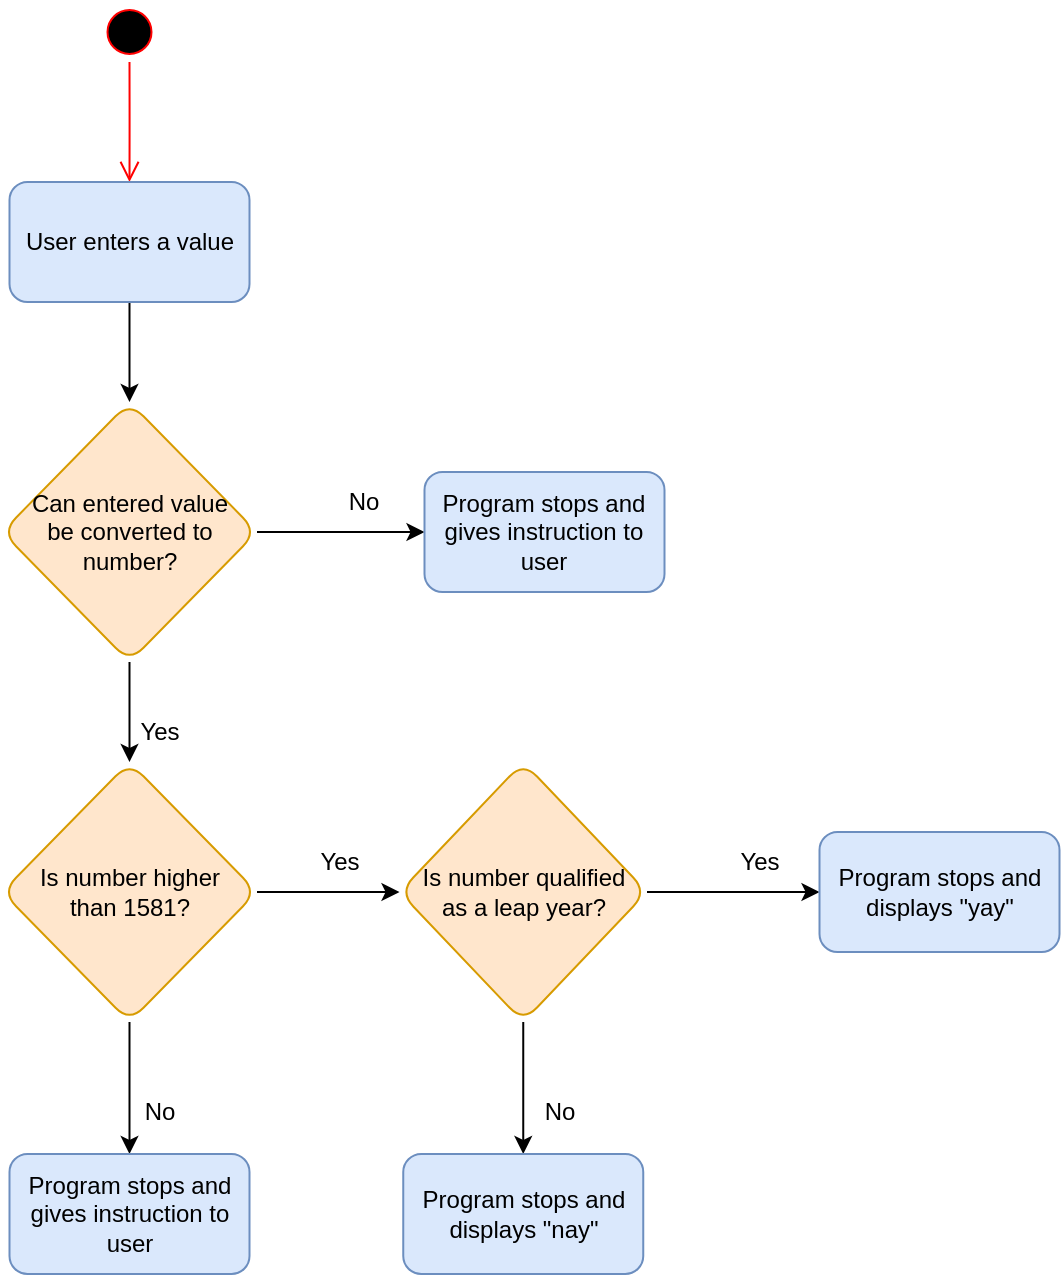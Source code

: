 <mxfile>
    <diagram id="XtL6IbKMvyueGsmoGMX2" name="Diagram">
        <mxGraphModel dx="1130" dy="910" grid="1" gridSize="10" guides="1" tooltips="1" connect="1" arrows="1" fold="1" page="1" pageScale="1" pageWidth="827" pageHeight="1169" math="0" shadow="0">
            <root>
                <mxCell id="1mXCvFOLN-pHFZSBTCuR-0"/>
                <mxCell id="1mXCvFOLN-pHFZSBTCuR-1" parent="1mXCvFOLN-pHFZSBTCuR-0"/>
                <mxCell id="lLlsw3Is72uZ628sNjDk-0" value="" style="ellipse;html=1;shape=startState;fillColor=#000000;strokeColor=#ff0000;fontFamily=Helvetica;fontSize=12;fontColor=default;" vertex="1" parent="1mXCvFOLN-pHFZSBTCuR-1">
                    <mxGeometry x="197.75" y="90" width="30" height="30" as="geometry"/>
                </mxCell>
                <mxCell id="lLlsw3Is72uZ628sNjDk-1" value="" style="edgeStyle=orthogonalEdgeStyle;html=1;verticalAlign=bottom;endArrow=open;endSize=8;strokeColor=#ff0000;fontFamily=Helvetica;fontSize=12;fontColor=default;" edge="1" parent="1mXCvFOLN-pHFZSBTCuR-1" source="lLlsw3Is72uZ628sNjDk-0">
                    <mxGeometry relative="1" as="geometry">
                        <mxPoint x="212.75" y="180" as="targetPoint"/>
                    </mxGeometry>
                </mxCell>
                <mxCell id="lLlsw3Is72uZ628sNjDk-2" value="" style="edgeStyle=none;html=1;fontFamily=Helvetica;fontSize=12;fontColor=default;" edge="1" parent="1mXCvFOLN-pHFZSBTCuR-1" source="lLlsw3Is72uZ628sNjDk-3" target="lLlsw3Is72uZ628sNjDk-19">
                    <mxGeometry relative="1" as="geometry"/>
                </mxCell>
                <mxCell id="lLlsw3Is72uZ628sNjDk-3" value="User enters a value" style="rounded=1;whiteSpace=wrap;html=1;fontFamily=Helvetica;fontSize=12;strokeColor=#6c8ebf;fillColor=#dae8fc;" vertex="1" parent="1mXCvFOLN-pHFZSBTCuR-1">
                    <mxGeometry x="152.75" y="180" width="120" height="60" as="geometry"/>
                </mxCell>
                <mxCell id="lLlsw3Is72uZ628sNjDk-4" value="" style="edgeStyle=none;html=1;fontFamily=Helvetica;fontSize=12;fontColor=default;" edge="1" parent="1mXCvFOLN-pHFZSBTCuR-1" source="lLlsw3Is72uZ628sNjDk-6" target="lLlsw3Is72uZ628sNjDk-7">
                    <mxGeometry relative="1" as="geometry"/>
                </mxCell>
                <mxCell id="lLlsw3Is72uZ628sNjDk-5" value="" style="edgeStyle=none;html=1;fontFamily=Helvetica;fontSize=12;fontColor=default;" edge="1" parent="1mXCvFOLN-pHFZSBTCuR-1" source="lLlsw3Is72uZ628sNjDk-6" target="lLlsw3Is72uZ628sNjDk-12">
                    <mxGeometry relative="1" as="geometry"/>
                </mxCell>
                <mxCell id="lLlsw3Is72uZ628sNjDk-6" value="Is number higher&lt;br&gt;than 1581?" style="rhombus;whiteSpace=wrap;html=1;rounded=1;fillColor=#ffe6cc;strokeColor=#d79b00;" vertex="1" parent="1mXCvFOLN-pHFZSBTCuR-1">
                    <mxGeometry x="149" y="470" width="127.5" height="130" as="geometry"/>
                </mxCell>
                <mxCell id="lLlsw3Is72uZ628sNjDk-7" value="Program stops and gives instruction to user" style="whiteSpace=wrap;html=1;fillColor=#dae8fc;strokeColor=#6c8ebf;rounded=1;" vertex="1" parent="1mXCvFOLN-pHFZSBTCuR-1">
                    <mxGeometry x="152.75" y="666" width="120" height="60" as="geometry"/>
                </mxCell>
                <mxCell id="lLlsw3Is72uZ628sNjDk-8" value="Yes" style="text;html=1;strokeColor=none;fillColor=none;align=center;verticalAlign=middle;whiteSpace=wrap;rounded=0;fontFamily=Helvetica;fontSize=12;fontColor=default;" vertex="1" parent="1mXCvFOLN-pHFZSBTCuR-1">
                    <mxGeometry x="287.75" y="505" width="60" height="30" as="geometry"/>
                </mxCell>
                <mxCell id="lLlsw3Is72uZ628sNjDk-9" value="No" style="text;html=1;strokeColor=none;fillColor=none;align=center;verticalAlign=middle;whiteSpace=wrap;rounded=0;fontFamily=Helvetica;fontSize=12;fontColor=default;" vertex="1" parent="1mXCvFOLN-pHFZSBTCuR-1">
                    <mxGeometry x="197.75" y="630" width="60" height="30" as="geometry"/>
                </mxCell>
                <mxCell id="lLlsw3Is72uZ628sNjDk-10" value="" style="edgeStyle=none;html=1;fontFamily=Helvetica;fontSize=12;fontColor=default;" edge="1" parent="1mXCvFOLN-pHFZSBTCuR-1" source="lLlsw3Is72uZ628sNjDk-12" target="lLlsw3Is72uZ628sNjDk-13">
                    <mxGeometry relative="1" as="geometry"/>
                </mxCell>
                <mxCell id="lLlsw3Is72uZ628sNjDk-11" value="" style="edgeStyle=none;html=1;fontFamily=Helvetica;fontSize=12;fontColor=default;" edge="1" parent="1mXCvFOLN-pHFZSBTCuR-1" source="lLlsw3Is72uZ628sNjDk-12" target="lLlsw3Is72uZ628sNjDk-14">
                    <mxGeometry relative="1" as="geometry"/>
                </mxCell>
                <mxCell id="lLlsw3Is72uZ628sNjDk-12" value="Is number qualified&lt;br&gt;as a leap year?" style="rhombus;whiteSpace=wrap;html=1;fillColor=#ffe6cc;strokeColor=#d79b00;rounded=1;" vertex="1" parent="1mXCvFOLN-pHFZSBTCuR-1">
                    <mxGeometry x="347.75" y="470" width="123.75" height="130" as="geometry"/>
                </mxCell>
                <mxCell id="lLlsw3Is72uZ628sNjDk-13" value="&lt;span&gt;Program stops and displays &quot;yay&quot;&lt;/span&gt;" style="whiteSpace=wrap;html=1;fillColor=#dae8fc;strokeColor=#6c8ebf;rounded=1;" vertex="1" parent="1mXCvFOLN-pHFZSBTCuR-1">
                    <mxGeometry x="557.755" y="505" width="120" height="60" as="geometry"/>
                </mxCell>
                <mxCell id="lLlsw3Is72uZ628sNjDk-14" value="Program stops and displays &quot;nay&quot;" style="whiteSpace=wrap;html=1;fillColor=#dae8fc;strokeColor=#6c8ebf;rounded=1;" vertex="1" parent="1mXCvFOLN-pHFZSBTCuR-1">
                    <mxGeometry x="349.625" y="666" width="120" height="60" as="geometry"/>
                </mxCell>
                <mxCell id="lLlsw3Is72uZ628sNjDk-15" value="Yes" style="text;html=1;strokeColor=none;fillColor=none;align=center;verticalAlign=middle;whiteSpace=wrap;rounded=0;fontFamily=Helvetica;fontSize=12;fontColor=default;" vertex="1" parent="1mXCvFOLN-pHFZSBTCuR-1">
                    <mxGeometry x="497.75" y="505" width="60" height="30" as="geometry"/>
                </mxCell>
                <mxCell id="lLlsw3Is72uZ628sNjDk-16" value="No" style="text;html=1;strokeColor=none;fillColor=none;align=center;verticalAlign=middle;whiteSpace=wrap;rounded=0;fontFamily=Helvetica;fontSize=12;fontColor=default;" vertex="1" parent="1mXCvFOLN-pHFZSBTCuR-1">
                    <mxGeometry x="397.75" y="630" width="60" height="30" as="geometry"/>
                </mxCell>
                <mxCell id="lLlsw3Is72uZ628sNjDk-17" value="" style="edgeStyle=none;html=1;fontFamily=Helvetica;fontSize=12;fontColor=default;" edge="1" parent="1mXCvFOLN-pHFZSBTCuR-1" source="lLlsw3Is72uZ628sNjDk-19" target="lLlsw3Is72uZ628sNjDk-6">
                    <mxGeometry relative="1" as="geometry"/>
                </mxCell>
                <mxCell id="lLlsw3Is72uZ628sNjDk-18" value="" style="edgeStyle=none;html=1;fontFamily=Helvetica;fontSize=12;fontColor=default;" edge="1" parent="1mXCvFOLN-pHFZSBTCuR-1" source="lLlsw3Is72uZ628sNjDk-19" target="lLlsw3Is72uZ628sNjDk-21">
                    <mxGeometry relative="1" as="geometry"/>
                </mxCell>
                <mxCell id="lLlsw3Is72uZ628sNjDk-19" value="Can entered value&lt;br&gt;be converted to number?" style="rhombus;whiteSpace=wrap;html=1;fillColor=#ffe6cc;strokeColor=#d79b00;rounded=1;" vertex="1" parent="1mXCvFOLN-pHFZSBTCuR-1">
                    <mxGeometry x="149" y="290" width="127.5" height="130" as="geometry"/>
                </mxCell>
                <mxCell id="lLlsw3Is72uZ628sNjDk-20" value="Yes" style="text;html=1;strokeColor=none;fillColor=none;align=center;verticalAlign=middle;whiteSpace=wrap;rounded=0;fontFamily=Helvetica;fontSize=12;fontColor=default;" vertex="1" parent="1mXCvFOLN-pHFZSBTCuR-1">
                    <mxGeometry x="197.75" y="440" width="60" height="30" as="geometry"/>
                </mxCell>
                <mxCell id="lLlsw3Is72uZ628sNjDk-21" value="Program stops and gives instruction to user" style="whiteSpace=wrap;html=1;fillColor=#dae8fc;strokeColor=#6c8ebf;rounded=1;" vertex="1" parent="1mXCvFOLN-pHFZSBTCuR-1">
                    <mxGeometry x="360.25" y="325" width="120" height="60" as="geometry"/>
                </mxCell>
                <mxCell id="lLlsw3Is72uZ628sNjDk-22" value="No" style="text;html=1;strokeColor=none;fillColor=none;align=center;verticalAlign=middle;whiteSpace=wrap;rounded=0;fontFamily=Helvetica;fontSize=12;fontColor=default;" vertex="1" parent="1mXCvFOLN-pHFZSBTCuR-1">
                    <mxGeometry x="300.25" y="325" width="60" height="30" as="geometry"/>
                </mxCell>
            </root>
        </mxGraphModel>
    </diagram>
    <diagram id="MPucOLjxwU8bSd0QELVI" name="Page-2">
        <mxGraphModel dx="1233" dy="993" grid="1" gridSize="10" guides="1" tooltips="1" connect="1" arrows="1" fold="1" page="1" pageScale="1" pageWidth="827" pageHeight="1169" math="0" shadow="0">
            <root>
                <mxCell id="kKsewJMovADbJ3ReqDQg-0"/>
                <mxCell id="kKsewJMovADbJ3ReqDQg-1" parent="kKsewJMovADbJ3ReqDQg-0"/>
                <mxCell id="oxbA8LfIucuDRA5Tv_VT-0" value="" style="edgeStyle=none;html=1;" edge="1" parent="kKsewJMovADbJ3ReqDQg-1" source="oxbA8LfIucuDRA5Tv_VT-1" target="oxbA8LfIucuDRA5Tv_VT-4">
                    <mxGeometry relative="1" as="geometry"/>
                </mxCell>
                <mxCell id="oxbA8LfIucuDRA5Tv_VT-1" value="&lt;b&gt;&lt;font style=&quot;font-size: 12px&quot;&gt;command: dotnet run --project MyApp&lt;/font&gt;&lt;/b&gt;" style="text;html=1;strokeColor=none;fillColor=none;align=center;verticalAlign=middle;whiteSpace=wrap;rounded=0;" vertex="1" parent="kKsewJMovADbJ3ReqDQg-1">
                    <mxGeometry x="322.5" y="50" width="235" height="30" as="geometry"/>
                </mxCell>
                <mxCell id="oxbA8LfIucuDRA5Tv_VT-2" value="&lt;p style=&quot;margin: 0px ; margin-top: 4px ; text-align: center&quot;&gt;&lt;b&gt;LeapYear&lt;/b&gt;&lt;/p&gt;&lt;hr size=&quot;1&quot;&gt;&lt;p style=&quot;margin: 0px ; margin-left: 4px&quot;&gt;+ method(): isLeapYear&lt;br&gt;&lt;/p&gt;&lt;hr size=&quot;1&quot;&gt;&lt;p style=&quot;margin: 0px ; margin-left: 4px&quot;&gt;+ method(): isLeapYearWithUserInput&lt;/p&gt;" style="verticalAlign=top;align=left;overflow=fill;fontSize=12;fontFamily=Helvetica;html=1;fillColor=#f8cecc;strokeColor=#b85450;" vertex="1" parent="kKsewJMovADbJ3ReqDQg-1">
                    <mxGeometry x="330" y="280" width="220" height="90" as="geometry"/>
                </mxCell>
                <mxCell id="oxbA8LfIucuDRA5Tv_VT-3" value="" style="edgeStyle=none;html=1;" edge="1" parent="kKsewJMovADbJ3ReqDQg-1" source="oxbA8LfIucuDRA5Tv_VT-4" target="oxbA8LfIucuDRA5Tv_VT-2">
                    <mxGeometry relative="1" as="geometry"/>
                </mxCell>
                <mxCell id="oxbA8LfIucuDRA5Tv_VT-4" value="&lt;p style=&quot;margin: 0px ; margin-top: 4px ; text-align: center&quot;&gt;&lt;b&gt;Program&lt;/b&gt;&lt;/p&gt;&lt;hr size=&quot;1&quot;&gt;&lt;p style=&quot;margin: 0px ; margin-left: 4px&quot;&gt;+ creates instance of LeapYear&lt;br&gt;&lt;/p&gt;&lt;hr size=&quot;1&quot;&gt;&lt;p style=&quot;margin: 0px ; margin-left: 4px&quot;&gt;+ calls method() in LeapYear&lt;/p&gt;" style="verticalAlign=top;align=left;overflow=fill;fontSize=12;fontFamily=Helvetica;html=1;fillColor=#f8cecc;strokeColor=#b85450;" vertex="1" parent="kKsewJMovADbJ3ReqDQg-1">
                    <mxGeometry x="330" y="120" width="220" height="90" as="geometry"/>
                </mxCell>
                <mxCell id="oxbA8LfIucuDRA5Tv_VT-5" value="&lt;p style=&quot;margin: 0px ; margin-top: 4px ; text-align: center&quot;&gt;&lt;b&gt;MyAppTest&lt;/b&gt;&lt;/p&gt;&lt;hr size=&quot;1&quot;&gt;&lt;p style=&quot;margin: 0px ; margin-left: 4px&quot;&gt;+ method():&amp;nbsp;&lt;span style=&quot;background-color: rgb(255 , 255 , 255)&quot;&gt;Checks_if_year_2000_is_leap_year&lt;/span&gt;&lt;/p&gt;&lt;hr size=&quot;1&quot;&gt;&lt;p style=&quot;margin: 0px ; margin-left: 4px&quot;&gt;+ method():&amp;nbsp;&lt;span style=&quot;background-color: rgb(255 , 255 , 255)&quot;&gt;Checks_if_year_1700_is_leap_year()&lt;/span&gt;&lt;/p&gt;&lt;hr&gt;&amp;nbsp;+ method():&amp;nbsp;&lt;span style=&quot;background-color: rgb(255 , 255 , 255)&quot;&gt;Checks_if_user_gets_yay_feedback&lt;/span&gt;&lt;hr&gt;&amp;nbsp;+ method(): C&lt;span style=&quot;background-color: rgb(255 , 255 , 255)&quot;&gt;heck_exception_when_year_before_1582&lt;/span&gt;&lt;hr&gt;&amp;nbsp;+ method():&amp;nbsp;&lt;span style=&quot;background-color: rgb(255 , 255 , 255)&quot;&gt;Check_exception_when_input_is_invalid&lt;/span&gt;&lt;p&gt;&lt;/p&gt;" style="verticalAlign=top;align=left;overflow=fill;fontSize=12;fontFamily=Helvetica;html=1;fillColor=#f5f5f5;fontColor=#333333;strokeColor=#666666;" vertex="1" parent="kKsewJMovADbJ3ReqDQg-1">
                    <mxGeometry x="670" y="240" width="320" height="170" as="geometry"/>
                </mxCell>
                <mxCell id="oxbA8LfIucuDRA5Tv_VT-6" value="" style="endArrow=none;dashed=1;html=1;dashPattern=1 3;strokeWidth=2;fontFamily=Helvetica;fontSize=12;fontColor=default;entryX=0;entryY=0.5;entryDx=0;entryDy=0;exitX=1;exitY=0.5;exitDx=0;exitDy=0;" edge="1" parent="kKsewJMovADbJ3ReqDQg-1" source="oxbA8LfIucuDRA5Tv_VT-2" target="oxbA8LfIucuDRA5Tv_VT-5">
                    <mxGeometry width="50" height="50" relative="1" as="geometry">
                        <mxPoint x="570" y="340" as="sourcePoint"/>
                        <mxPoint x="620" y="290" as="targetPoint"/>
                    </mxGeometry>
                </mxCell>
                <mxCell id="oxbA8LfIucuDRA5Tv_VT-7" value="" style="rounded=0;whiteSpace=wrap;html=1;fontFamily=Helvetica;fontSize=12;" vertex="1" parent="kKsewJMovADbJ3ReqDQg-1">
                    <mxGeometry x="60" y="40" width="210" height="170" as="geometry"/>
                </mxCell>
                <mxCell id="oxbA8LfIucuDRA5Tv_VT-8" value="" style="endArrow=none;dashed=1;html=1;dashPattern=1 3;strokeWidth=2;fontFamily=Helvetica;fontSize=12;fontColor=default;" edge="1" parent="kKsewJMovADbJ3ReqDQg-1">
                    <mxGeometry width="50" height="50" relative="1" as="geometry">
                        <mxPoint x="90" y="64.5" as="sourcePoint"/>
                        <mxPoint x="130" y="64.5" as="targetPoint"/>
                    </mxGeometry>
                </mxCell>
                <mxCell id="oxbA8LfIucuDRA5Tv_VT-9" value="Tests methods in class" style="text;html=1;strokeColor=none;fillColor=none;align=center;verticalAlign=middle;whiteSpace=wrap;rounded=0;fontFamily=Helvetica;fontSize=12;fontColor=default;" vertex="1" parent="kKsewJMovADbJ3ReqDQg-1">
                    <mxGeometry x="150" y="50" width="100" height="30" as="geometry"/>
                </mxCell>
                <mxCell id="oxbA8LfIucuDRA5Tv_VT-10" value="" style="endArrow=classic;html=1;fontFamily=Helvetica;fontSize=12;fontColor=default;" edge="1" parent="kKsewJMovADbJ3ReqDQg-1">
                    <mxGeometry width="50" height="50" relative="1" as="geometry">
                        <mxPoint x="90" y="100" as="sourcePoint"/>
                        <mxPoint x="130" y="100" as="targetPoint"/>
                    </mxGeometry>
                </mxCell>
                <mxCell id="oxbA8LfIucuDRA5Tv_VT-11" value="Flow of execution" style="text;html=1;strokeColor=none;fillColor=none;align=center;verticalAlign=middle;whiteSpace=wrap;rounded=0;fontFamily=Helvetica;fontSize=12;fontColor=default;" vertex="1" parent="kKsewJMovADbJ3ReqDQg-1">
                    <mxGeometry x="150" y="90" width="100" height="30" as="geometry"/>
                </mxCell>
            </root>
        </mxGraphModel>
    </diagram>
</mxfile>